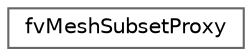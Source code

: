 digraph "Graphical Class Hierarchy"
{
 // LATEX_PDF_SIZE
  bgcolor="transparent";
  edge [fontname=Helvetica,fontsize=10,labelfontname=Helvetica,labelfontsize=10];
  node [fontname=Helvetica,fontsize=10,shape=box,height=0.2,width=0.4];
  rankdir="LR";
  Node0 [id="Node000000",label="fvMeshSubsetProxy",height=0.2,width=0.4,color="grey40", fillcolor="white", style="filled",URL="$classFoam_1_1fvMeshSubsetProxy.html",tooltip="Simple proxy for holding a mesh, or mesh-subset. The subMeshes are currently limited to cellSet or ce..."];
}
